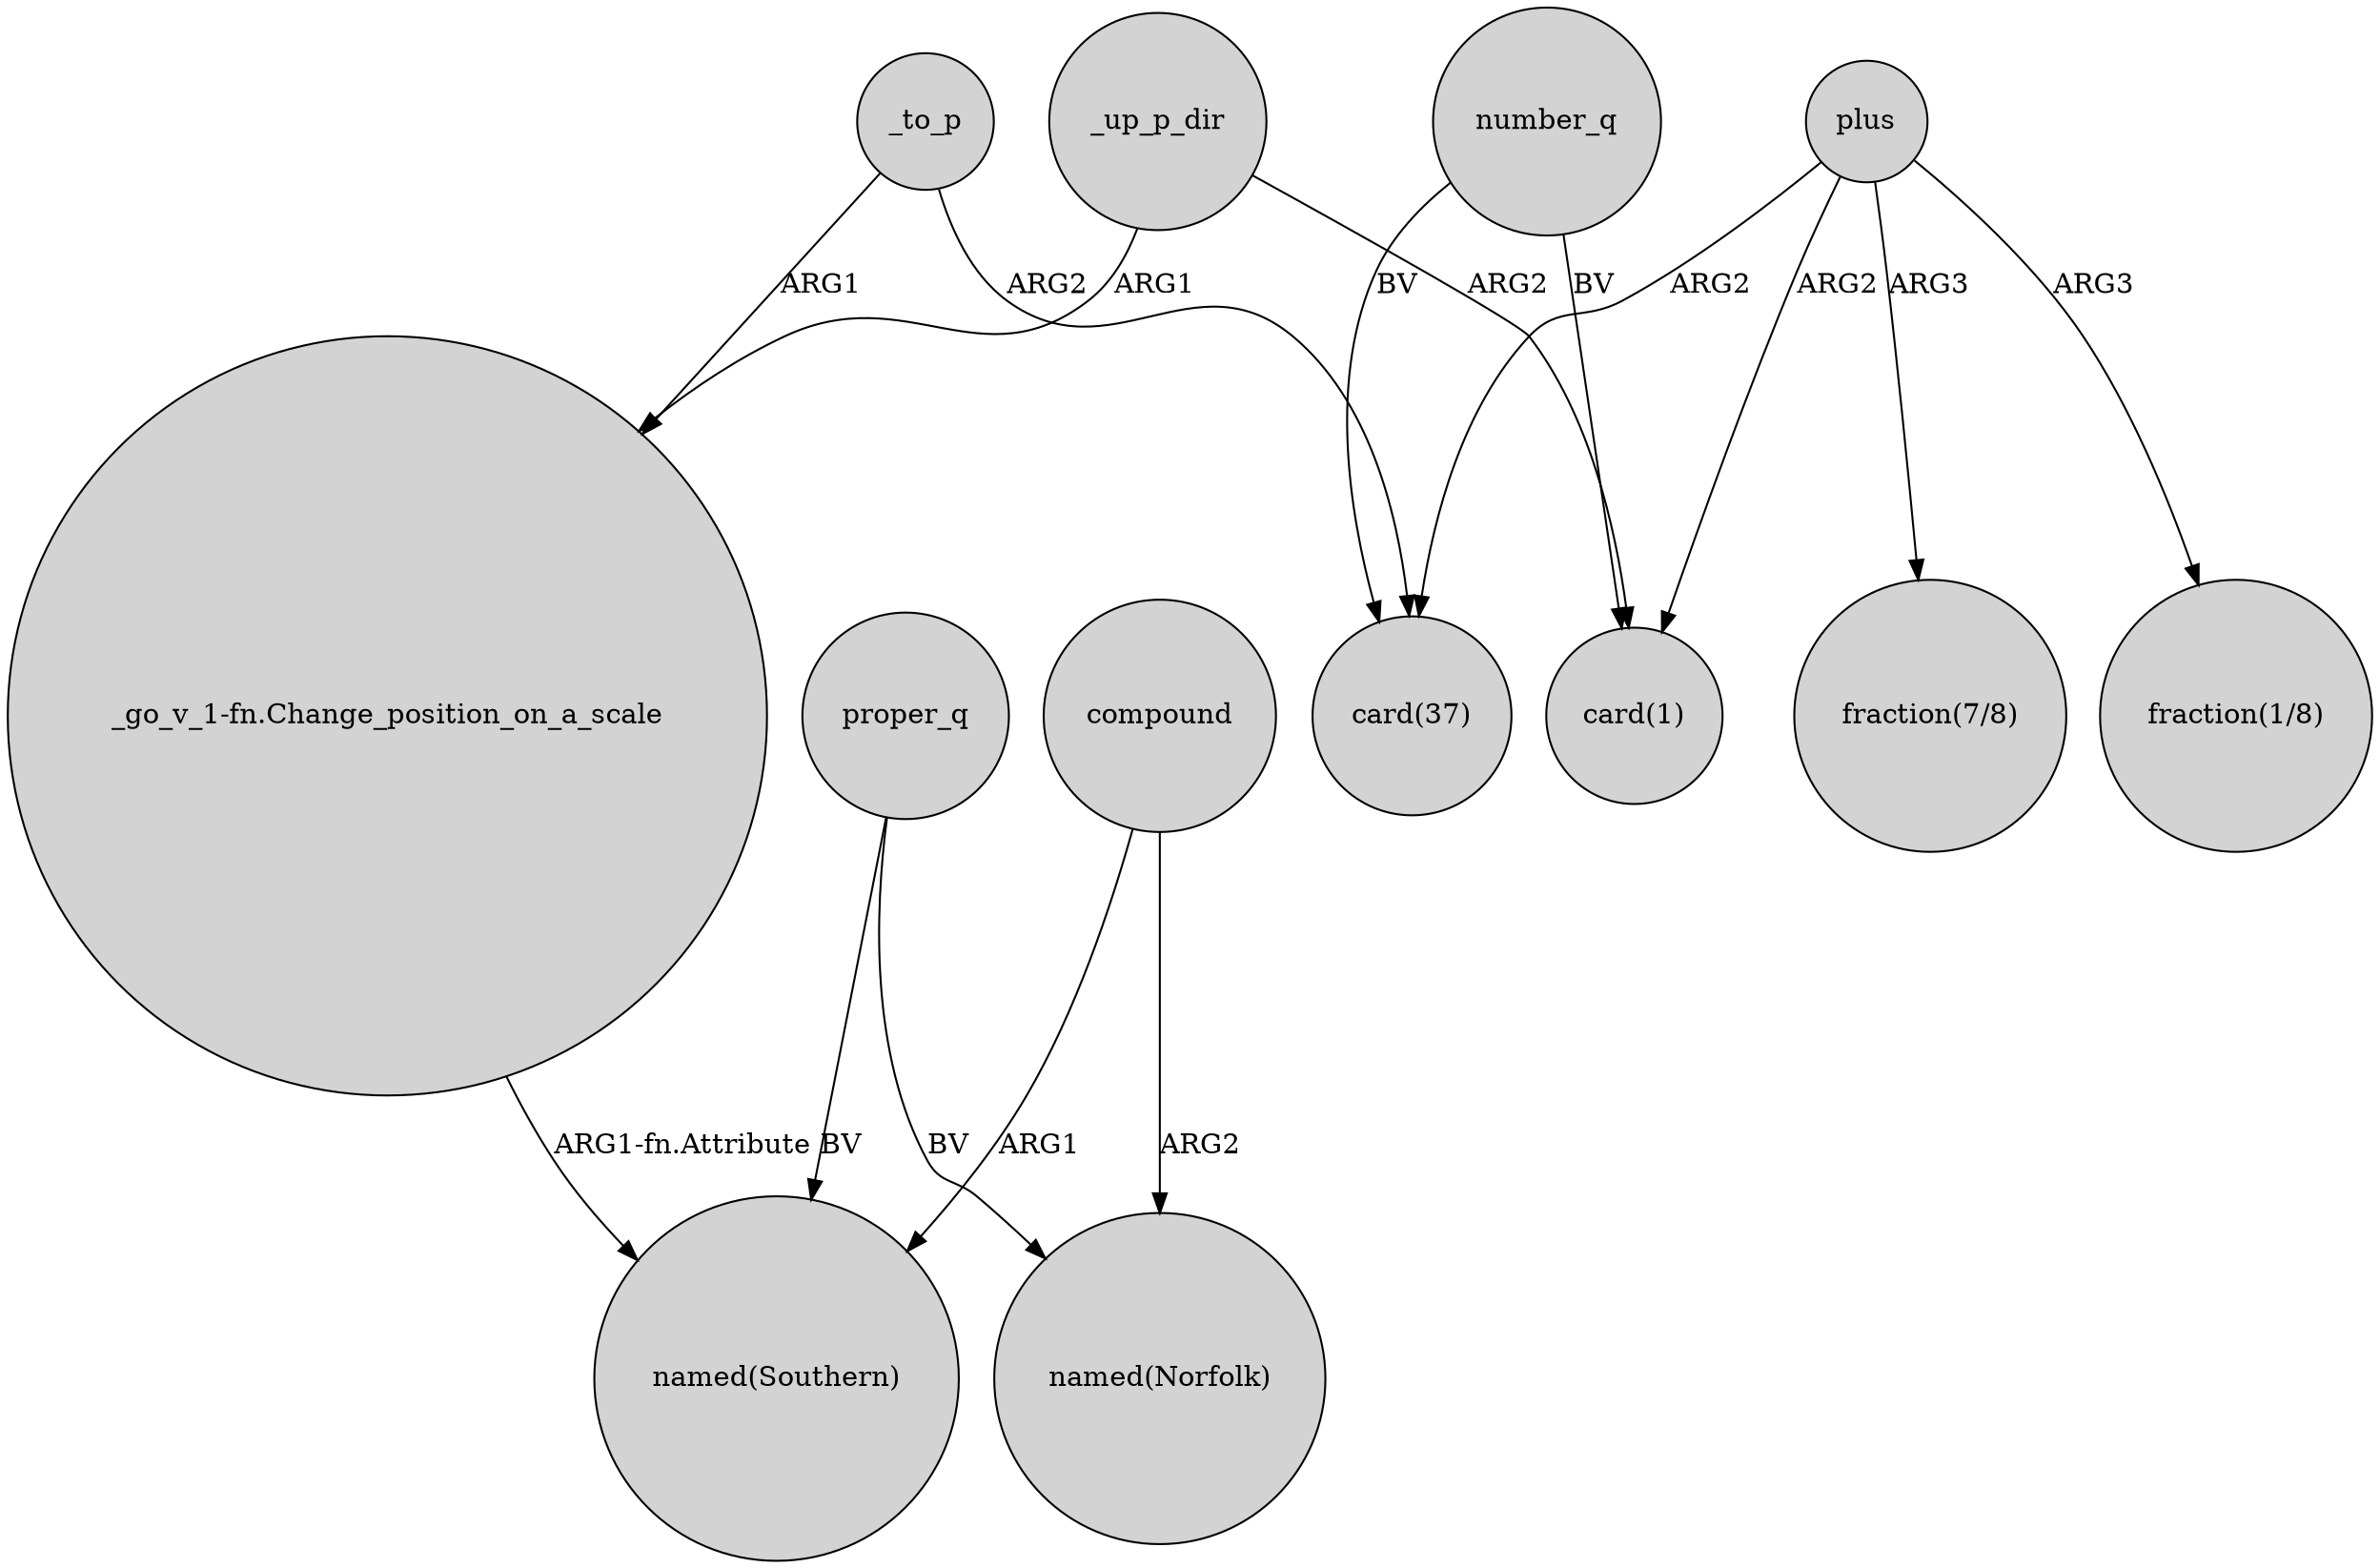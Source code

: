 digraph {
	node [shape=circle style=filled]
	compound -> "named(Norfolk)" [label=ARG2]
	number_q -> "card(37)" [label=BV]
	plus -> "fraction(7/8)" [label=ARG3]
	_to_p -> "_go_v_1-fn.Change_position_on_a_scale" [label=ARG1]
	_up_p_dir -> "_go_v_1-fn.Change_position_on_a_scale" [label=ARG1]
	proper_q -> "named(Norfolk)" [label=BV]
	number_q -> "card(1)" [label=BV]
	proper_q -> "named(Southern)" [label=BV]
	plus -> "card(1)" [label=ARG2]
	_to_p -> "card(37)" [label=ARG2]
	plus -> "card(37)" [label=ARG2]
	_up_p_dir -> "card(1)" [label=ARG2]
	"_go_v_1-fn.Change_position_on_a_scale" -> "named(Southern)" [label="ARG1-fn.Attribute"]
	compound -> "named(Southern)" [label=ARG1]
	plus -> "fraction(1/8)" [label=ARG3]
}
